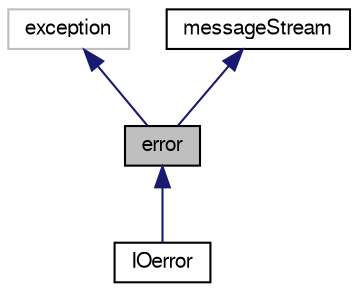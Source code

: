 digraph "error"
{
  bgcolor="transparent";
  edge [fontname="FreeSans",fontsize="10",labelfontname="FreeSans",labelfontsize="10"];
  node [fontname="FreeSans",fontsize="10",shape=record];
  Node0 [label="error",height=0.2,width=0.4,color="black", fillcolor="grey75", style="filled", fontcolor="black"];
  Node1 -> Node0 [dir="back",color="midnightblue",fontsize="10",style="solid",fontname="FreeSans"];
  Node1 [label="exception",height=0.2,width=0.4,color="grey75"];
  Node2 -> Node0 [dir="back",color="midnightblue",fontsize="10",style="solid",fontname="FreeSans"];
  Node2 [label="messageStream",height=0.2,width=0.4,color="black",URL="$a26098.html",tooltip="Class to handle messaging in a simple, consistent stream-based manner. "];
  Node0 -> Node3 [dir="back",color="midnightblue",fontsize="10",style="solid",fontname="FreeSans"];
  Node3 [label="IOerror",height=0.2,width=0.4,color="black",URL="$a26086.html",tooltip="Report an I/O error. "];
}
